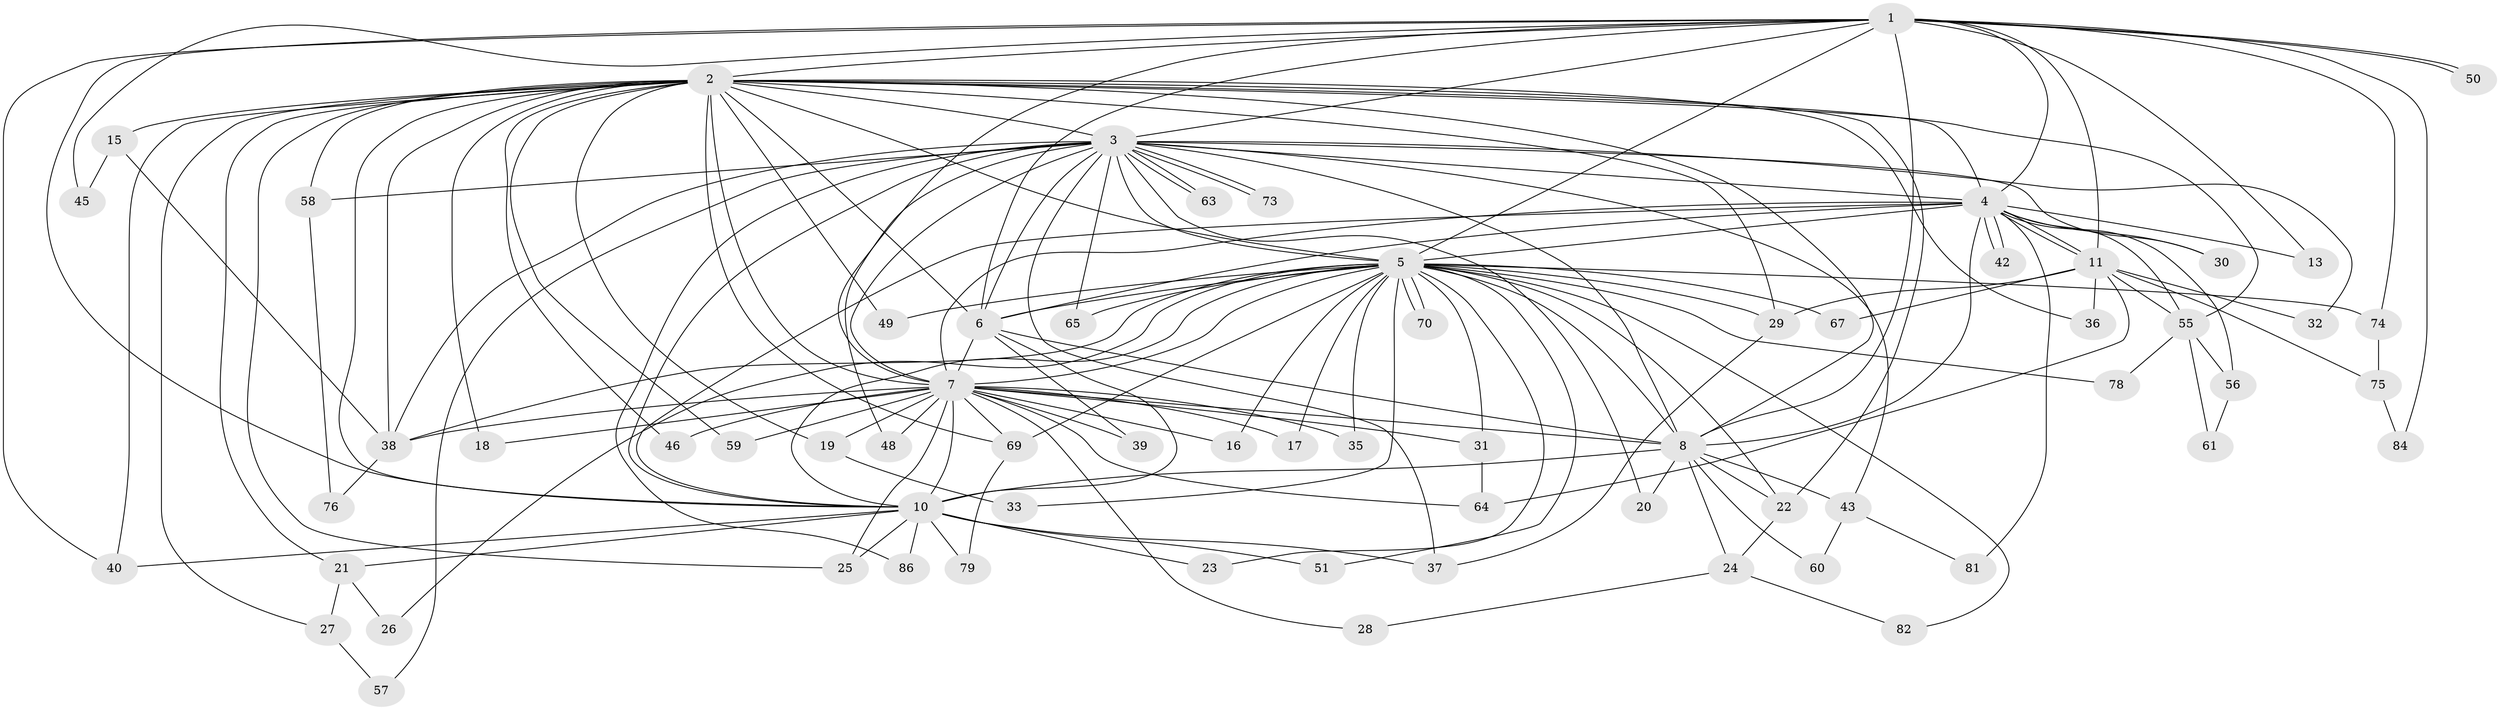 // original degree distribution, {17: 0.011627906976744186, 16: 0.011627906976744186, 24: 0.011627906976744186, 19: 0.011627906976744186, 27: 0.011627906976744186, 11: 0.011627906976744186, 22: 0.011627906976744186, 18: 0.023255813953488372, 20: 0.011627906976744186, 9: 0.011627906976744186, 6: 0.023255813953488372, 2: 0.5930232558139535, 5: 0.03488372093023256, 4: 0.08139534883720931, 3: 0.13953488372093023}
// Generated by graph-tools (version 1.1) at 2025/11/02/27/25 16:11:05]
// undirected, 67 vertices, 163 edges
graph export_dot {
graph [start="1"]
  node [color=gray90,style=filled];
  1 [super="+72"];
  2 [super="+9"];
  3 [super="+77"];
  4 [super="+52"];
  5 [super="+14"];
  6 [super="+80"];
  7 [super="+12"];
  8 [super="+68"];
  10 [super="+54"];
  11 [super="+41"];
  13;
  15 [super="+83"];
  16;
  17;
  18;
  19;
  20;
  21;
  22 [super="+53"];
  23;
  24;
  25 [super="+34"];
  26;
  27;
  28;
  29;
  30;
  31 [super="+44"];
  32;
  33;
  35;
  36;
  37;
  38 [super="+47"];
  39;
  40 [super="+62"];
  42;
  43;
  45;
  46;
  48;
  49;
  50;
  51;
  55 [super="+85"];
  56;
  57;
  58;
  59;
  60;
  61;
  63;
  64 [super="+66"];
  65;
  67;
  69 [super="+71"];
  70;
  73;
  74;
  75;
  76;
  78;
  79;
  81;
  82;
  84;
  86;
  1 -- 2 [weight=2];
  1 -- 3;
  1 -- 4;
  1 -- 5;
  1 -- 6;
  1 -- 7;
  1 -- 8;
  1 -- 10;
  1 -- 13;
  1 -- 40;
  1 -- 45;
  1 -- 50;
  1 -- 50;
  1 -- 74;
  1 -- 84;
  1 -- 11;
  2 -- 3 [weight=2];
  2 -- 4 [weight=2];
  2 -- 5 [weight=2];
  2 -- 6 [weight=2];
  2 -- 7 [weight=2];
  2 -- 8 [weight=2];
  2 -- 10 [weight=2];
  2 -- 15 [weight=2];
  2 -- 18;
  2 -- 19;
  2 -- 21;
  2 -- 27;
  2 -- 55;
  2 -- 58;
  2 -- 69;
  2 -- 22;
  2 -- 25;
  2 -- 29;
  2 -- 36;
  2 -- 38;
  2 -- 40;
  2 -- 46;
  2 -- 49;
  2 -- 59;
  3 -- 4;
  3 -- 5;
  3 -- 6;
  3 -- 7;
  3 -- 8;
  3 -- 10;
  3 -- 20;
  3 -- 30;
  3 -- 32;
  3 -- 37;
  3 -- 43;
  3 -- 48;
  3 -- 57;
  3 -- 58;
  3 -- 63;
  3 -- 63;
  3 -- 65;
  3 -- 73;
  3 -- 73;
  3 -- 86;
  3 -- 38;
  4 -- 5;
  4 -- 6;
  4 -- 7 [weight=2];
  4 -- 8;
  4 -- 10;
  4 -- 11;
  4 -- 11;
  4 -- 13;
  4 -- 30;
  4 -- 42;
  4 -- 42;
  4 -- 56;
  4 -- 81;
  4 -- 55;
  5 -- 6;
  5 -- 7;
  5 -- 8 [weight=2];
  5 -- 10;
  5 -- 16;
  5 -- 17;
  5 -- 26;
  5 -- 33;
  5 -- 35;
  5 -- 38;
  5 -- 49;
  5 -- 51;
  5 -- 65;
  5 -- 67;
  5 -- 69;
  5 -- 70;
  5 -- 70;
  5 -- 74;
  5 -- 78;
  5 -- 82;
  5 -- 23;
  5 -- 29;
  5 -- 31;
  5 -- 22;
  6 -- 7;
  6 -- 8 [weight=2];
  6 -- 10;
  6 -- 39;
  7 -- 8 [weight=2];
  7 -- 10;
  7 -- 17;
  7 -- 18;
  7 -- 19;
  7 -- 28;
  7 -- 31;
  7 -- 35;
  7 -- 39;
  7 -- 46;
  7 -- 59;
  7 -- 16;
  7 -- 48;
  7 -- 25;
  7 -- 64;
  7 -- 38;
  7 -- 69;
  8 -- 10 [weight=2];
  8 -- 20;
  8 -- 22;
  8 -- 24;
  8 -- 43;
  8 -- 60;
  10 -- 21;
  10 -- 23;
  10 -- 25;
  10 -- 51;
  10 -- 79;
  10 -- 86;
  10 -- 37;
  10 -- 40;
  11 -- 32;
  11 -- 36;
  11 -- 55;
  11 -- 64;
  11 -- 75;
  11 -- 67;
  11 -- 29;
  15 -- 45;
  15 -- 38;
  19 -- 33;
  21 -- 26;
  21 -- 27;
  22 -- 24;
  24 -- 28;
  24 -- 82;
  27 -- 57;
  29 -- 37;
  31 -- 64;
  38 -- 76;
  43 -- 60;
  43 -- 81;
  55 -- 56;
  55 -- 61;
  55 -- 78;
  56 -- 61;
  58 -- 76;
  69 -- 79;
  74 -- 75;
  75 -- 84;
}
